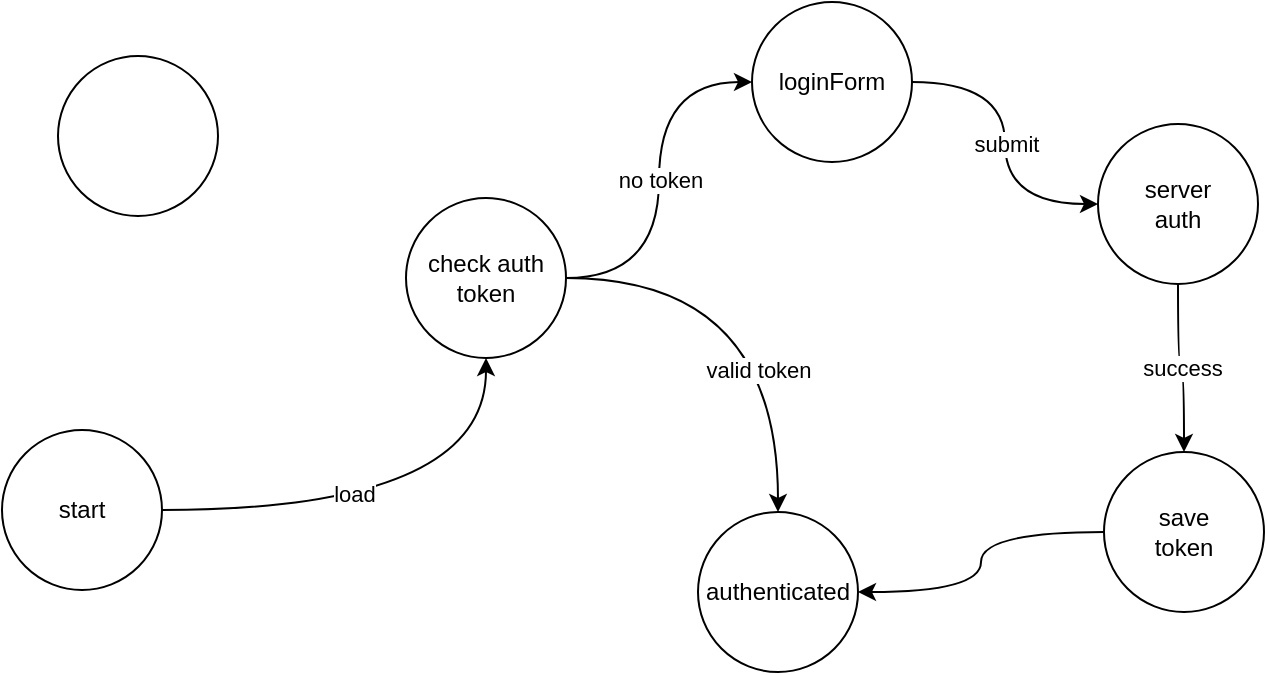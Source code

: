 <mxfile>
    <diagram id="5w_b2_h4gNUngyccEFbg" name="Page-1">
        <mxGraphModel dx="398" dy="411" grid="0" gridSize="10" guides="1" tooltips="1" connect="1" arrows="1" fold="1" page="0" pageScale="1" pageWidth="850" pageHeight="1100" math="0" shadow="0">
            <root>
                <mxCell id="0"/>
                <mxCell id="1" parent="0"/>
                <mxCell id="2" value="" style="ellipse;whiteSpace=wrap;html=1;aspect=fixed;" vertex="1" parent="1">
                    <mxGeometry x="270" y="143" width="80" height="80" as="geometry"/>
                </mxCell>
                <mxCell id="17" style="edgeStyle=orthogonalEdgeStyle;curved=1;html=1;" edge="1" parent="1" source="3" target="6">
                    <mxGeometry relative="1" as="geometry"/>
                </mxCell>
                <mxCell id="3" value="save&lt;br&gt;token" style="ellipse;whiteSpace=wrap;html=1;aspect=fixed;" vertex="1" parent="1">
                    <mxGeometry x="793" y="341" width="80" height="80" as="geometry"/>
                </mxCell>
                <mxCell id="16" value="success" style="edgeStyle=orthogonalEdgeStyle;curved=1;html=1;" edge="1" parent="1" source="4" target="3">
                    <mxGeometry relative="1" as="geometry"/>
                </mxCell>
                <mxCell id="4" value="server&lt;br&gt;auth" style="ellipse;whiteSpace=wrap;html=1;aspect=fixed;" vertex="1" parent="1">
                    <mxGeometry x="790" y="177" width="80" height="80" as="geometry"/>
                </mxCell>
                <mxCell id="15" value="submit" style="edgeStyle=orthogonalEdgeStyle;curved=1;html=1;" edge="1" parent="1" source="5" target="4">
                    <mxGeometry relative="1" as="geometry"/>
                </mxCell>
                <mxCell id="5" value="loginForm" style="ellipse;whiteSpace=wrap;html=1;aspect=fixed;" vertex="1" parent="1">
                    <mxGeometry x="617" y="116" width="80" height="80" as="geometry"/>
                </mxCell>
                <mxCell id="6" value="authenticated" style="ellipse;whiteSpace=wrap;html=1;aspect=fixed;" vertex="1" parent="1">
                    <mxGeometry x="590" y="371" width="80" height="80" as="geometry"/>
                </mxCell>
                <mxCell id="12" style="edgeStyle=orthogonalEdgeStyle;curved=1;html=1;" edge="1" parent="1" source="7" target="6">
                    <mxGeometry relative="1" as="geometry"/>
                </mxCell>
                <mxCell id="13" value="valid token" style="edgeLabel;html=1;align=center;verticalAlign=middle;resizable=0;points=[];" vertex="1" connectable="0" parent="12">
                    <mxGeometry x="0.365" y="-10" relative="1" as="geometry">
                        <mxPoint as="offset"/>
                    </mxGeometry>
                </mxCell>
                <mxCell id="14" value="no token" style="edgeStyle=orthogonalEdgeStyle;curved=1;html=1;entryX=0;entryY=0.5;entryDx=0;entryDy=0;" edge="1" parent="1" source="7" target="5">
                    <mxGeometry relative="1" as="geometry"/>
                </mxCell>
                <mxCell id="7" value="check auth token" style="ellipse;whiteSpace=wrap;html=1;aspect=fixed;" vertex="1" parent="1">
                    <mxGeometry x="444" y="214" width="80" height="80" as="geometry"/>
                </mxCell>
                <mxCell id="9" style="edgeStyle=orthogonalEdgeStyle;curved=1;html=1;" edge="1" parent="1" source="8" target="7">
                    <mxGeometry relative="1" as="geometry"/>
                </mxCell>
                <mxCell id="11" value="load" style="edgeLabel;html=1;align=center;verticalAlign=middle;resizable=0;points=[];" vertex="1" connectable="0" parent="9">
                    <mxGeometry x="-0.198" y="8" relative="1" as="geometry">
                        <mxPoint as="offset"/>
                    </mxGeometry>
                </mxCell>
                <mxCell id="8" value="start" style="ellipse;whiteSpace=wrap;html=1;aspect=fixed;" vertex="1" parent="1">
                    <mxGeometry x="242" y="330" width="80" height="80" as="geometry"/>
                </mxCell>
            </root>
        </mxGraphModel>
    </diagram>
</mxfile>